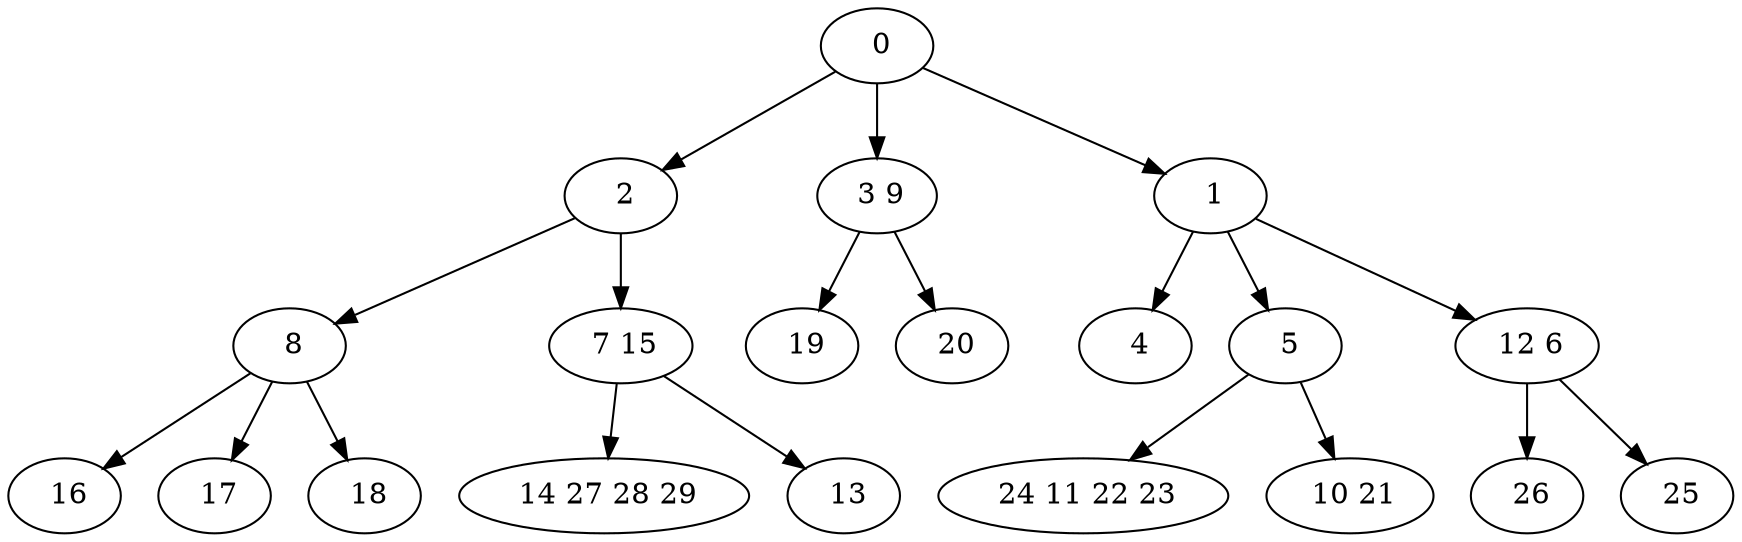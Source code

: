 digraph mytree {
" 0" -> " 2";
" 0" -> " 3 9";
" 0" -> " 1";
" 2" -> " 8";
" 2" -> " 7 15";
" 3 9" -> " 19";
" 3 9" -> " 20";
" 1" -> " 4";
" 1" -> " 5";
" 1" -> " 12 6";
" 4";
" 5" -> " 24 11 22 23";
" 5" -> " 10 21";
" 12 6" -> " 26";
" 12 6" -> " 25";
" 8" -> " 16";
" 8" -> " 17";
" 8" -> " 18";
" 7 15" -> " 14 27 28 29";
" 7 15" -> " 13";
" 14 27 28 29";
" 24 11 22 23";
" 10 21";
" 16";
" 17";
" 18";
" 19";
" 20";
" 26";
" 13";
" 25";
}
